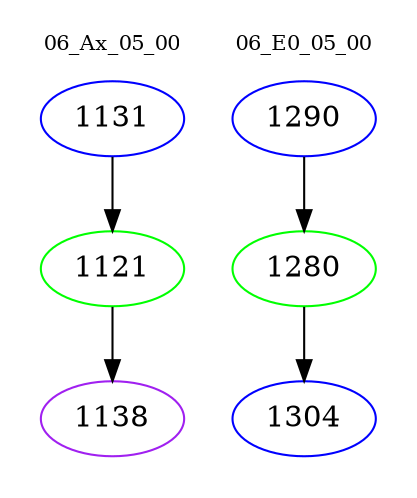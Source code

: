 digraph{
subgraph cluster_0 {
color = white
label = "06_Ax_05_00";
fontsize=10;
T0_1131 [label="1131", color="blue"]
T0_1131 -> T0_1121 [color="black"]
T0_1121 [label="1121", color="green"]
T0_1121 -> T0_1138 [color="black"]
T0_1138 [label="1138", color="purple"]
}
subgraph cluster_1 {
color = white
label = "06_E0_05_00";
fontsize=10;
T1_1290 [label="1290", color="blue"]
T1_1290 -> T1_1280 [color="black"]
T1_1280 [label="1280", color="green"]
T1_1280 -> T1_1304 [color="black"]
T1_1304 [label="1304", color="blue"]
}
}
